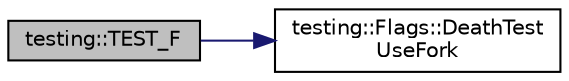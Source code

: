 digraph "testing::TEST_F"
{
  edge [fontname="Helvetica",fontsize="10",labelfontname="Helvetica",labelfontsize="10"];
  node [fontname="Helvetica",fontsize="10",shape=record];
  rankdir="LR";
  Node1642 [label="testing::TEST_F",height=0.2,width=0.4,color="black", fillcolor="grey75", style="filled", fontcolor="black"];
  Node1642 -> Node1643 [color="midnightblue",fontsize="10",style="solid",fontname="Helvetica"];
  Node1643 [label="testing::Flags::DeathTest\lUseFork",height=0.2,width=0.4,color="black", fillcolor="white", style="filled",URL="$da/d96/structtesting_1_1_flags.html#a4468e5625833043596c44be174349d8c"];
}
